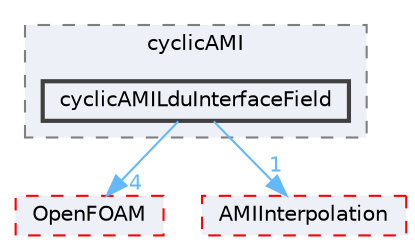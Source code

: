 digraph "src/meshTools/AMIInterpolation/patches/cyclicAMI/cyclicAMILduInterfaceField"
{
 // LATEX_PDF_SIZE
  bgcolor="transparent";
  edge [fontname=Helvetica,fontsize=10,labelfontname=Helvetica,labelfontsize=10];
  node [fontname=Helvetica,fontsize=10,shape=box,height=0.2,width=0.4];
  compound=true
  subgraph clusterdir_cd74d29a05e94118a5acdbfd55a576bf {
    graph [ bgcolor="#edf0f7", pencolor="grey50", label="cyclicAMI", fontname=Helvetica,fontsize=10 style="filled,dashed", URL="dir_cd74d29a05e94118a5acdbfd55a576bf.html",tooltip=""]
  dir_bd7aaef9017c5711f854c1098c4b6cf9 [label="cyclicAMILduInterfaceField", fillcolor="#edf0f7", color="grey25", style="filled,bold", URL="dir_bd7aaef9017c5711f854c1098c4b6cf9.html",tooltip=""];
  }
  dir_c5473ff19b20e6ec4dfe5c310b3778a8 [label="OpenFOAM", fillcolor="#edf0f7", color="red", style="filled,dashed", URL="dir_c5473ff19b20e6ec4dfe5c310b3778a8.html",tooltip=""];
  dir_cc283432b470ffbfab40d5c39743e289 [label="AMIInterpolation", fillcolor="#edf0f7", color="red", style="filled,dashed", URL="dir_cc283432b470ffbfab40d5c39743e289.html",tooltip=""];
  dir_bd7aaef9017c5711f854c1098c4b6cf9->dir_c5473ff19b20e6ec4dfe5c310b3778a8 [headlabel="4", labeldistance=1.5 headhref="dir_000779_002695.html" href="dir_000779_002695.html" color="steelblue1" fontcolor="steelblue1"];
  dir_bd7aaef9017c5711f854c1098c4b6cf9->dir_cc283432b470ffbfab40d5c39743e289 [headlabel="1", labeldistance=1.5 headhref="dir_000779_000102.html" href="dir_000779_000102.html" color="steelblue1" fontcolor="steelblue1"];
}
